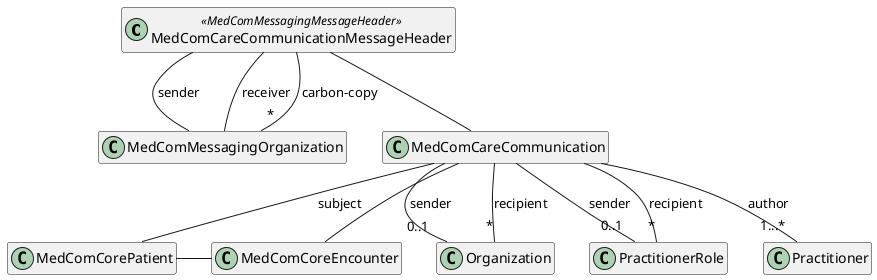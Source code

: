 @startuml CareCommunicationHeaderHeader

hide empty members


class "MedComCareCommunicationMessageHeader" as messageHeader <<MedComMessagingMessageHeader>>
class "MedComMessagingOrganization" as organization
class "MedComCareCommunication" as communication
class "MedComCorePatient" as patient
class "MedComCoreEncounter" as encounter
class "Organization" as recipientOrganization
class "PractitionerRole" as recipientRole
class "Practitioner" as author

messageHeader -- communication

messageHeader -- organization : "sender"
messageHeader -- organization : "receiver"
messageHeader --"*" organization : "carbon-copy"

communication -- patient : "subject"
communication -- encounter
communication --"0..1" recipientOrganization : "sender"
communication --"0..1" recipientRole : "sender"
communication --"*" recipientOrganization : "recipient"
communication --"*" recipientRole : "recipient"
communication --"1...*" author : "author"

patient - encounter
@enduml